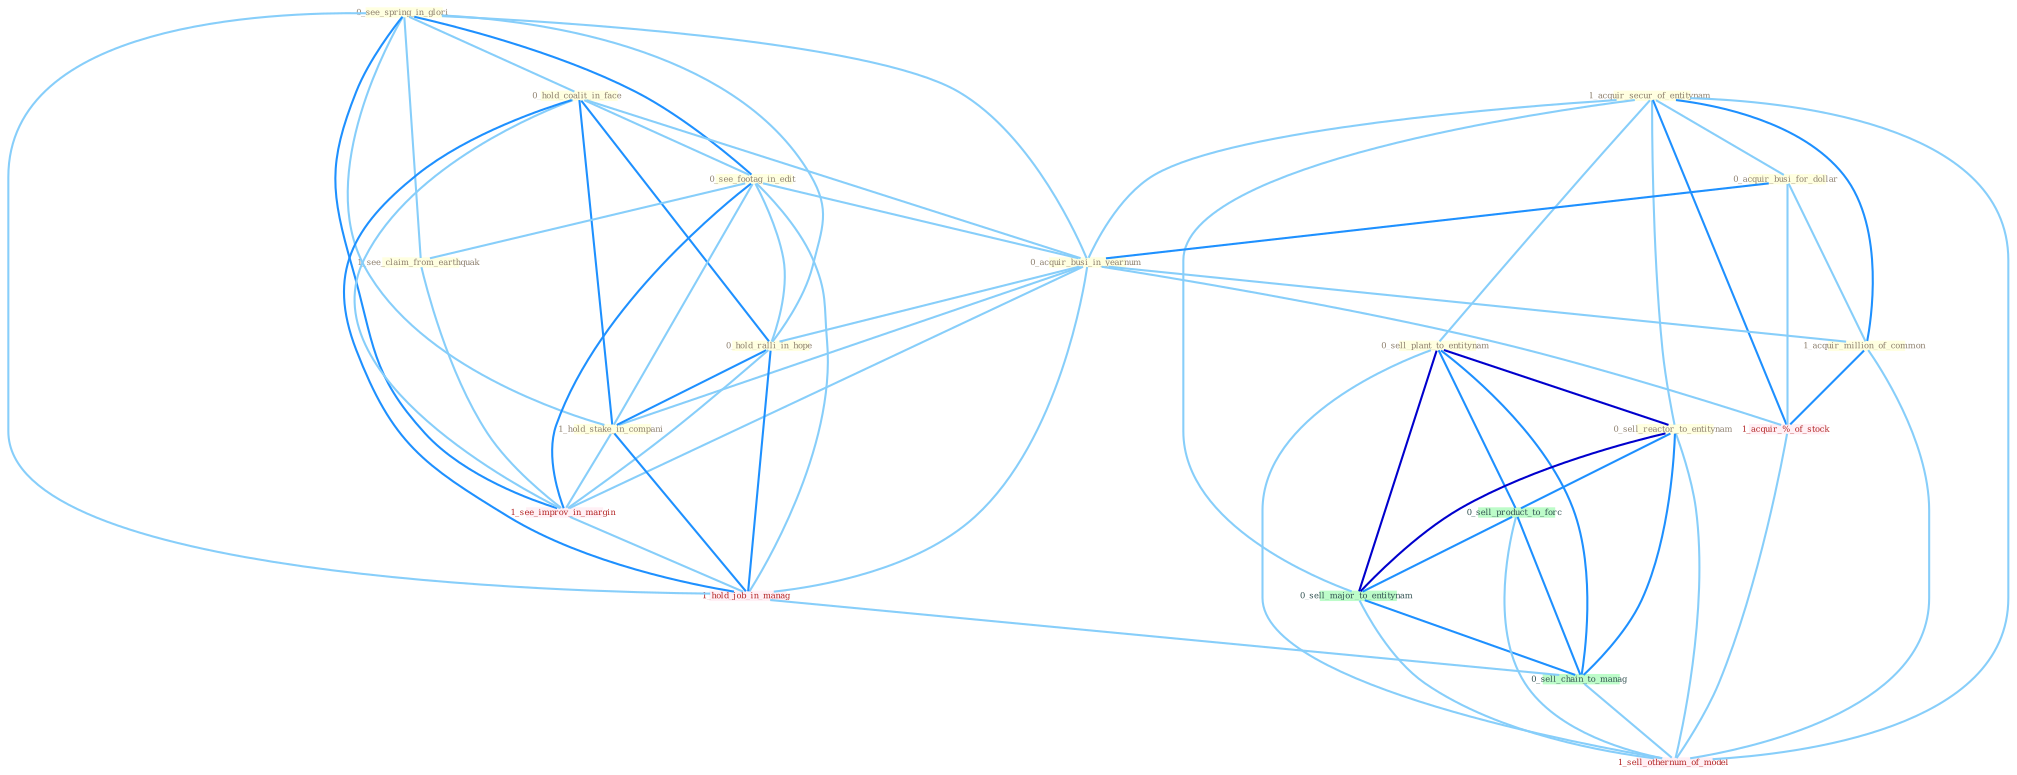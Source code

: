 Graph G{ 
    node
    [shape=polygon,style=filled,width=.5,height=.06,color="#BDFCC9",fixedsize=true,fontsize=4,
    fontcolor="#2f4f4f"];
    {node
    [color="#ffffe0", fontcolor="#8b7d6b"] "0_see_spring_in_glori " "1_acquir_secur_of_entitynam " "0_acquir_busi_for_dollar " "0_hold_coalit_in_face " "0_see_footag_in_edit " "0_sell_plant_to_entitynam " "0_acquir_busi_in_yearnum " "0_hold_ralli_in_hope " "1_see_claim_from_earthquak " "1_hold_stake_in_compani " "0_sell_reactor_to_entitynam " "1_acquir_million_of_common "}
{node [color="#fff0f5", fontcolor="#b22222"] "1_see_improv_in_margin " "1_acquir_%_of_stock " "1_hold_job_in_manag " "1_sell_othernum_of_model "}
edge [color="#B0E2FF"];

	"0_see_spring_in_glori " -- "0_hold_coalit_in_face " [w="1", color="#87cefa" ];
	"0_see_spring_in_glori " -- "0_see_footag_in_edit " [w="2", color="#1e90ff" , len=0.8];
	"0_see_spring_in_glori " -- "0_acquir_busi_in_yearnum " [w="1", color="#87cefa" ];
	"0_see_spring_in_glori " -- "0_hold_ralli_in_hope " [w="1", color="#87cefa" ];
	"0_see_spring_in_glori " -- "1_see_claim_from_earthquak " [w="1", color="#87cefa" ];
	"0_see_spring_in_glori " -- "1_hold_stake_in_compani " [w="1", color="#87cefa" ];
	"0_see_spring_in_glori " -- "1_see_improv_in_margin " [w="2", color="#1e90ff" , len=0.8];
	"0_see_spring_in_glori " -- "1_hold_job_in_manag " [w="1", color="#87cefa" ];
	"1_acquir_secur_of_entitynam " -- "0_acquir_busi_for_dollar " [w="1", color="#87cefa" ];
	"1_acquir_secur_of_entitynam " -- "0_sell_plant_to_entitynam " [w="1", color="#87cefa" ];
	"1_acquir_secur_of_entitynam " -- "0_acquir_busi_in_yearnum " [w="1", color="#87cefa" ];
	"1_acquir_secur_of_entitynam " -- "0_sell_reactor_to_entitynam " [w="1", color="#87cefa" ];
	"1_acquir_secur_of_entitynam " -- "1_acquir_million_of_common " [w="2", color="#1e90ff" , len=0.8];
	"1_acquir_secur_of_entitynam " -- "1_acquir_%_of_stock " [w="2", color="#1e90ff" , len=0.8];
	"1_acquir_secur_of_entitynam " -- "0_sell_major_to_entitynam " [w="1", color="#87cefa" ];
	"1_acquir_secur_of_entitynam " -- "1_sell_othernum_of_model " [w="1", color="#87cefa" ];
	"0_acquir_busi_for_dollar " -- "0_acquir_busi_in_yearnum " [w="2", color="#1e90ff" , len=0.8];
	"0_acquir_busi_for_dollar " -- "1_acquir_million_of_common " [w="1", color="#87cefa" ];
	"0_acquir_busi_for_dollar " -- "1_acquir_%_of_stock " [w="1", color="#87cefa" ];
	"0_hold_coalit_in_face " -- "0_see_footag_in_edit " [w="1", color="#87cefa" ];
	"0_hold_coalit_in_face " -- "0_acquir_busi_in_yearnum " [w="1", color="#87cefa" ];
	"0_hold_coalit_in_face " -- "0_hold_ralli_in_hope " [w="2", color="#1e90ff" , len=0.8];
	"0_hold_coalit_in_face " -- "1_hold_stake_in_compani " [w="2", color="#1e90ff" , len=0.8];
	"0_hold_coalit_in_face " -- "1_see_improv_in_margin " [w="1", color="#87cefa" ];
	"0_hold_coalit_in_face " -- "1_hold_job_in_manag " [w="2", color="#1e90ff" , len=0.8];
	"0_see_footag_in_edit " -- "0_acquir_busi_in_yearnum " [w="1", color="#87cefa" ];
	"0_see_footag_in_edit " -- "0_hold_ralli_in_hope " [w="1", color="#87cefa" ];
	"0_see_footag_in_edit " -- "1_see_claim_from_earthquak " [w="1", color="#87cefa" ];
	"0_see_footag_in_edit " -- "1_hold_stake_in_compani " [w="1", color="#87cefa" ];
	"0_see_footag_in_edit " -- "1_see_improv_in_margin " [w="2", color="#1e90ff" , len=0.8];
	"0_see_footag_in_edit " -- "1_hold_job_in_manag " [w="1", color="#87cefa" ];
	"0_sell_plant_to_entitynam " -- "0_sell_reactor_to_entitynam " [w="3", color="#0000cd" , len=0.6];
	"0_sell_plant_to_entitynam " -- "0_sell_product_to_forc " [w="2", color="#1e90ff" , len=0.8];
	"0_sell_plant_to_entitynam " -- "0_sell_major_to_entitynam " [w="3", color="#0000cd" , len=0.6];
	"0_sell_plant_to_entitynam " -- "0_sell_chain_to_manag " [w="2", color="#1e90ff" , len=0.8];
	"0_sell_plant_to_entitynam " -- "1_sell_othernum_of_model " [w="1", color="#87cefa" ];
	"0_acquir_busi_in_yearnum " -- "0_hold_ralli_in_hope " [w="1", color="#87cefa" ];
	"0_acquir_busi_in_yearnum " -- "1_hold_stake_in_compani " [w="1", color="#87cefa" ];
	"0_acquir_busi_in_yearnum " -- "1_acquir_million_of_common " [w="1", color="#87cefa" ];
	"0_acquir_busi_in_yearnum " -- "1_see_improv_in_margin " [w="1", color="#87cefa" ];
	"0_acquir_busi_in_yearnum " -- "1_acquir_%_of_stock " [w="1", color="#87cefa" ];
	"0_acquir_busi_in_yearnum " -- "1_hold_job_in_manag " [w="1", color="#87cefa" ];
	"0_hold_ralli_in_hope " -- "1_hold_stake_in_compani " [w="2", color="#1e90ff" , len=0.8];
	"0_hold_ralli_in_hope " -- "1_see_improv_in_margin " [w="1", color="#87cefa" ];
	"0_hold_ralli_in_hope " -- "1_hold_job_in_manag " [w="2", color="#1e90ff" , len=0.8];
	"1_see_claim_from_earthquak " -- "1_see_improv_in_margin " [w="1", color="#87cefa" ];
	"1_hold_stake_in_compani " -- "1_see_improv_in_margin " [w="1", color="#87cefa" ];
	"1_hold_stake_in_compani " -- "1_hold_job_in_manag " [w="2", color="#1e90ff" , len=0.8];
	"0_sell_reactor_to_entitynam " -- "0_sell_product_to_forc " [w="2", color="#1e90ff" , len=0.8];
	"0_sell_reactor_to_entitynam " -- "0_sell_major_to_entitynam " [w="3", color="#0000cd" , len=0.6];
	"0_sell_reactor_to_entitynam " -- "0_sell_chain_to_manag " [w="2", color="#1e90ff" , len=0.8];
	"0_sell_reactor_to_entitynam " -- "1_sell_othernum_of_model " [w="1", color="#87cefa" ];
	"1_acquir_million_of_common " -- "1_acquir_%_of_stock " [w="2", color="#1e90ff" , len=0.8];
	"1_acquir_million_of_common " -- "1_sell_othernum_of_model " [w="1", color="#87cefa" ];
	"1_see_improv_in_margin " -- "1_hold_job_in_manag " [w="1", color="#87cefa" ];
	"1_acquir_%_of_stock " -- "1_sell_othernum_of_model " [w="1", color="#87cefa" ];
	"1_hold_job_in_manag " -- "0_sell_chain_to_manag " [w="1", color="#87cefa" ];
	"0_sell_product_to_forc " -- "0_sell_major_to_entitynam " [w="2", color="#1e90ff" , len=0.8];
	"0_sell_product_to_forc " -- "0_sell_chain_to_manag " [w="2", color="#1e90ff" , len=0.8];
	"0_sell_product_to_forc " -- "1_sell_othernum_of_model " [w="1", color="#87cefa" ];
	"0_sell_major_to_entitynam " -- "0_sell_chain_to_manag " [w="2", color="#1e90ff" , len=0.8];
	"0_sell_major_to_entitynam " -- "1_sell_othernum_of_model " [w="1", color="#87cefa" ];
	"0_sell_chain_to_manag " -- "1_sell_othernum_of_model " [w="1", color="#87cefa" ];
}